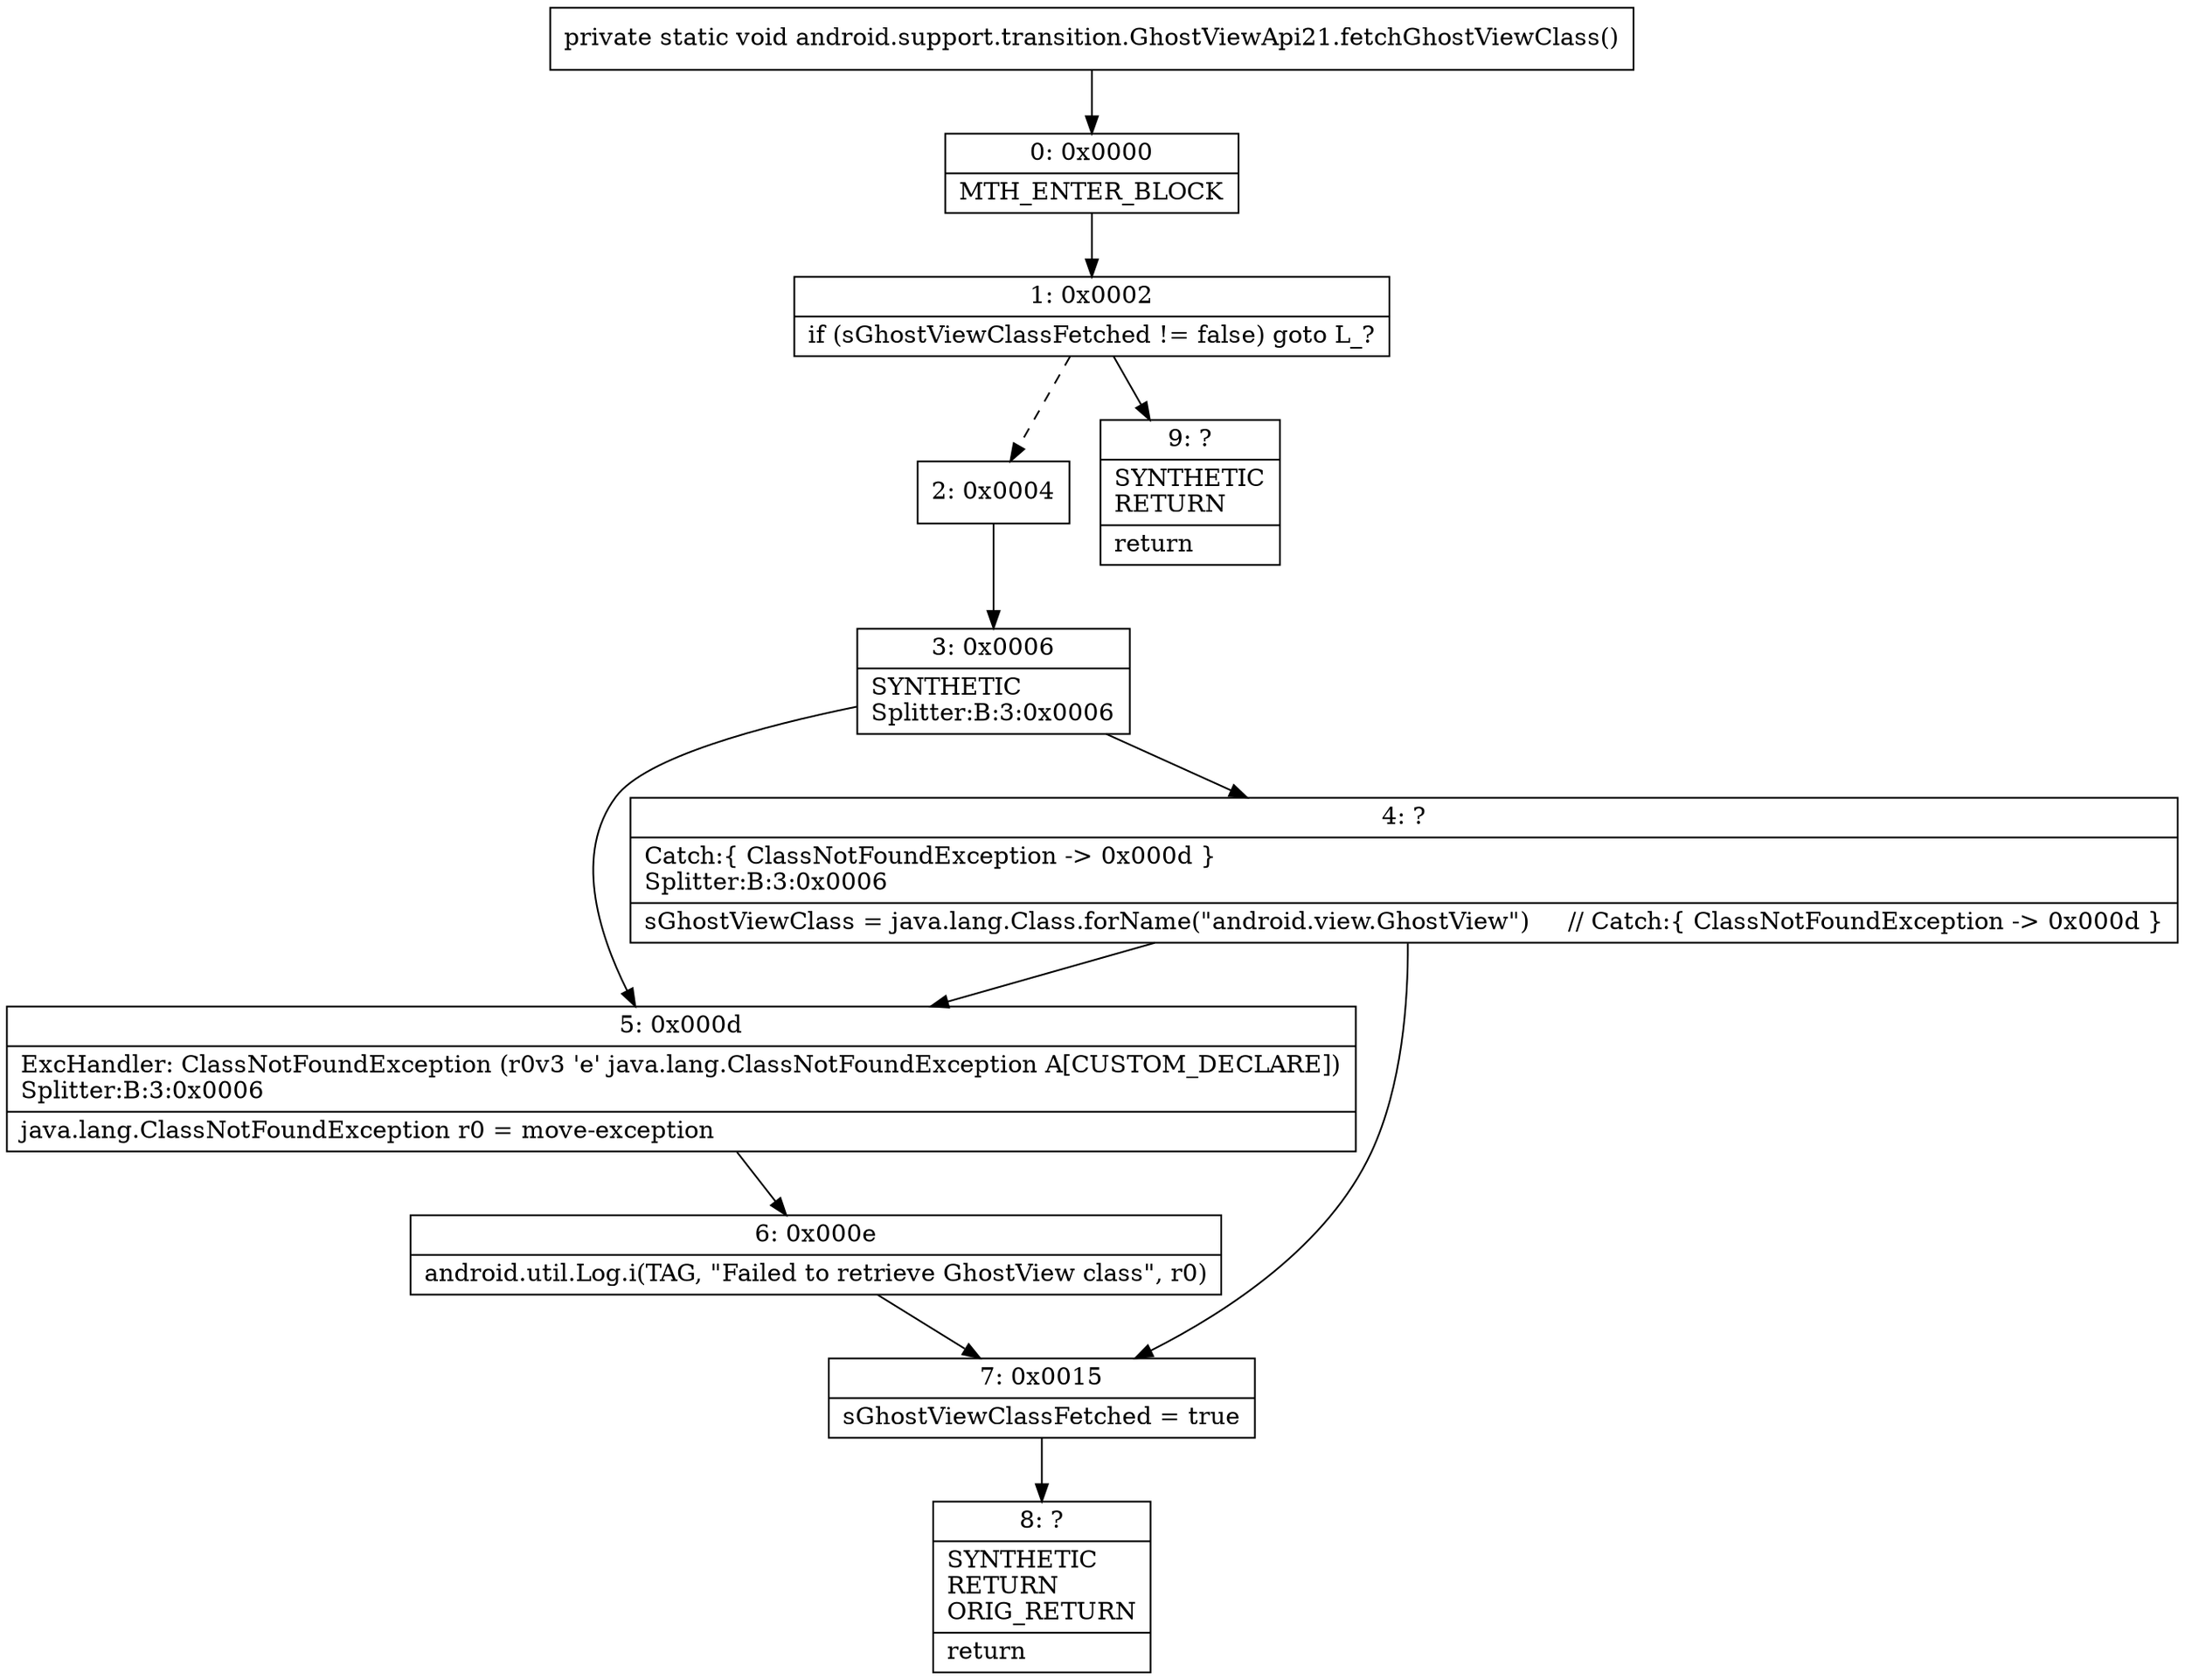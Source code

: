 digraph "CFG forandroid.support.transition.GhostViewApi21.fetchGhostViewClass()V" {
Node_0 [shape=record,label="{0\:\ 0x0000|MTH_ENTER_BLOCK\l}"];
Node_1 [shape=record,label="{1\:\ 0x0002|if (sGhostViewClassFetched != false) goto L_?\l}"];
Node_2 [shape=record,label="{2\:\ 0x0004}"];
Node_3 [shape=record,label="{3\:\ 0x0006|SYNTHETIC\lSplitter:B:3:0x0006\l}"];
Node_4 [shape=record,label="{4\:\ ?|Catch:\{ ClassNotFoundException \-\> 0x000d \}\lSplitter:B:3:0x0006\l|sGhostViewClass = java.lang.Class.forName(\"android.view.GhostView\")     \/\/ Catch:\{ ClassNotFoundException \-\> 0x000d \}\l}"];
Node_5 [shape=record,label="{5\:\ 0x000d|ExcHandler: ClassNotFoundException (r0v3 'e' java.lang.ClassNotFoundException A[CUSTOM_DECLARE])\lSplitter:B:3:0x0006\l|java.lang.ClassNotFoundException r0 = move\-exception\l}"];
Node_6 [shape=record,label="{6\:\ 0x000e|android.util.Log.i(TAG, \"Failed to retrieve GhostView class\", r0)\l}"];
Node_7 [shape=record,label="{7\:\ 0x0015|sGhostViewClassFetched = true\l}"];
Node_8 [shape=record,label="{8\:\ ?|SYNTHETIC\lRETURN\lORIG_RETURN\l|return\l}"];
Node_9 [shape=record,label="{9\:\ ?|SYNTHETIC\lRETURN\l|return\l}"];
MethodNode[shape=record,label="{private static void android.support.transition.GhostViewApi21.fetchGhostViewClass() }"];
MethodNode -> Node_0;
Node_0 -> Node_1;
Node_1 -> Node_2[style=dashed];
Node_1 -> Node_9;
Node_2 -> Node_3;
Node_3 -> Node_4;
Node_3 -> Node_5;
Node_4 -> Node_5;
Node_4 -> Node_7;
Node_5 -> Node_6;
Node_6 -> Node_7;
Node_7 -> Node_8;
}

